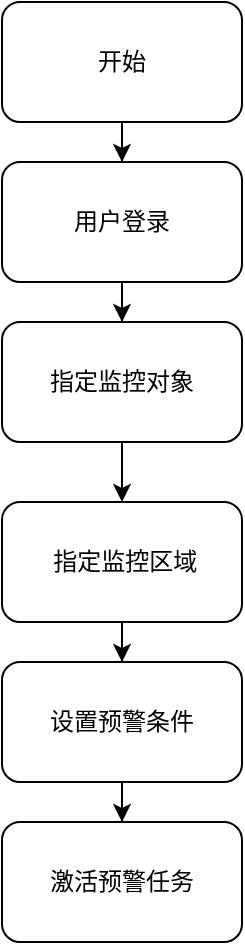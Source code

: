 <mxfile version="26.2.9">
  <diagram name="第 1 页" id="si69G99XR_lyDajFAGBi">
    <mxGraphModel dx="1969" dy="2517" grid="1" gridSize="10" guides="1" tooltips="1" connect="1" arrows="1" fold="1" page="1" pageScale="1" pageWidth="827" pageHeight="1169" math="0" shadow="0">
      <root>
        <mxCell id="0" />
        <mxCell id="1" parent="0" />
        <mxCell id="ux2gcaLxbNXoQ8U2DFR7-10" style="edgeStyle=orthogonalEdgeStyle;rounded=0;orthogonalLoop=1;jettySize=auto;html=1;entryX=0.5;entryY=0;entryDx=0;entryDy=0;" edge="1" parent="1" source="ux2gcaLxbNXoQ8U2DFR7-1" target="ux2gcaLxbNXoQ8U2DFR7-2">
          <mxGeometry relative="1" as="geometry" />
        </mxCell>
        <mxCell id="ux2gcaLxbNXoQ8U2DFR7-1" value="开始" style="rounded=1;whiteSpace=wrap;html=1;" vertex="1" parent="1">
          <mxGeometry x="340" y="-1030" width="120" height="60" as="geometry" />
        </mxCell>
        <mxCell id="ux2gcaLxbNXoQ8U2DFR7-9" value="" style="edgeStyle=orthogonalEdgeStyle;rounded=0;orthogonalLoop=1;jettySize=auto;html=1;" edge="1" parent="1" source="ux2gcaLxbNXoQ8U2DFR7-2" target="ux2gcaLxbNXoQ8U2DFR7-7">
          <mxGeometry relative="1" as="geometry" />
        </mxCell>
        <mxCell id="ux2gcaLxbNXoQ8U2DFR7-2" value="用户登录" style="rounded=1;whiteSpace=wrap;html=1;" vertex="1" parent="1">
          <mxGeometry x="340" y="-950" width="120" height="60" as="geometry" />
        </mxCell>
        <mxCell id="ux2gcaLxbNXoQ8U2DFR7-12" style="edgeStyle=orthogonalEdgeStyle;rounded=0;orthogonalLoop=1;jettySize=auto;html=1;entryX=0.5;entryY=0;entryDx=0;entryDy=0;" edge="1" parent="1" source="ux2gcaLxbNXoQ8U2DFR7-4" target="ux2gcaLxbNXoQ8U2DFR7-5">
          <mxGeometry relative="1" as="geometry" />
        </mxCell>
        <mxCell id="ux2gcaLxbNXoQ8U2DFR7-4" value="&amp;nbsp;指定监控区域" style="rounded=1;whiteSpace=wrap;html=1;" vertex="1" parent="1">
          <mxGeometry x="340" y="-780" width="120" height="60" as="geometry" />
        </mxCell>
        <mxCell id="ux2gcaLxbNXoQ8U2DFR7-14" style="edgeStyle=orthogonalEdgeStyle;rounded=0;orthogonalLoop=1;jettySize=auto;html=1;entryX=0.5;entryY=0;entryDx=0;entryDy=0;" edge="1" parent="1" source="ux2gcaLxbNXoQ8U2DFR7-5" target="ux2gcaLxbNXoQ8U2DFR7-6">
          <mxGeometry relative="1" as="geometry" />
        </mxCell>
        <mxCell id="ux2gcaLxbNXoQ8U2DFR7-5" value="设置预警条件" style="rounded=1;whiteSpace=wrap;html=1;" vertex="1" parent="1">
          <mxGeometry x="340" y="-700" width="120" height="60" as="geometry" />
        </mxCell>
        <mxCell id="ux2gcaLxbNXoQ8U2DFR7-6" value="激活预警任务" style="rounded=1;whiteSpace=wrap;html=1;" vertex="1" parent="1">
          <mxGeometry x="340" y="-620" width="120" height="60" as="geometry" />
        </mxCell>
        <mxCell id="ux2gcaLxbNXoQ8U2DFR7-11" style="edgeStyle=orthogonalEdgeStyle;rounded=0;orthogonalLoop=1;jettySize=auto;html=1;entryX=0.5;entryY=0;entryDx=0;entryDy=0;" edge="1" parent="1" source="ux2gcaLxbNXoQ8U2DFR7-7" target="ux2gcaLxbNXoQ8U2DFR7-4">
          <mxGeometry relative="1" as="geometry" />
        </mxCell>
        <mxCell id="ux2gcaLxbNXoQ8U2DFR7-7" value="指定监控对象" style="rounded=1;whiteSpace=wrap;html=1;" vertex="1" parent="1">
          <mxGeometry x="340" y="-870" width="120" height="60" as="geometry" />
        </mxCell>
      </root>
    </mxGraphModel>
  </diagram>
</mxfile>

